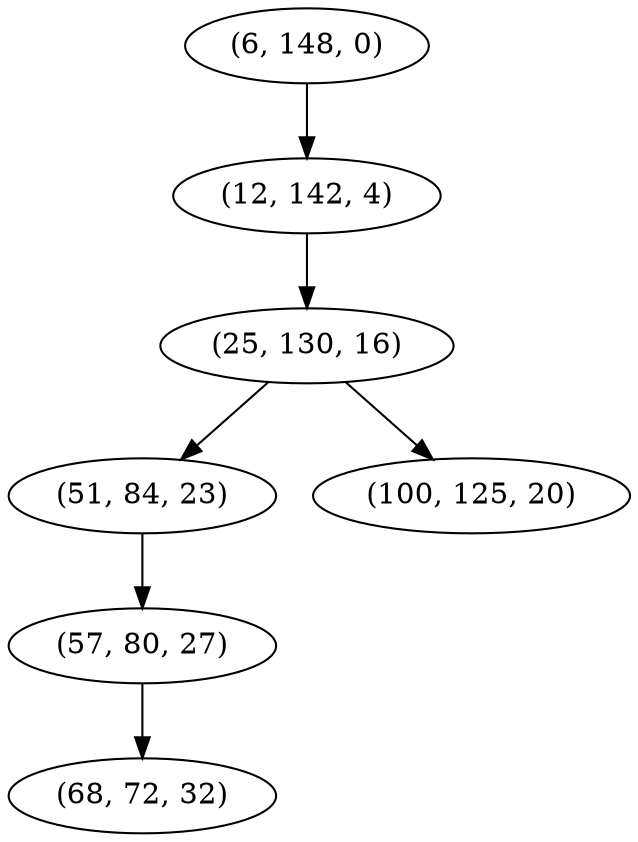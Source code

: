 digraph tree {
    "(6, 148, 0)";
    "(12, 142, 4)";
    "(25, 130, 16)";
    "(51, 84, 23)";
    "(57, 80, 27)";
    "(68, 72, 32)";
    "(100, 125, 20)";
    "(6, 148, 0)" -> "(12, 142, 4)";
    "(12, 142, 4)" -> "(25, 130, 16)";
    "(25, 130, 16)" -> "(51, 84, 23)";
    "(25, 130, 16)" -> "(100, 125, 20)";
    "(51, 84, 23)" -> "(57, 80, 27)";
    "(57, 80, 27)" -> "(68, 72, 32)";
}
